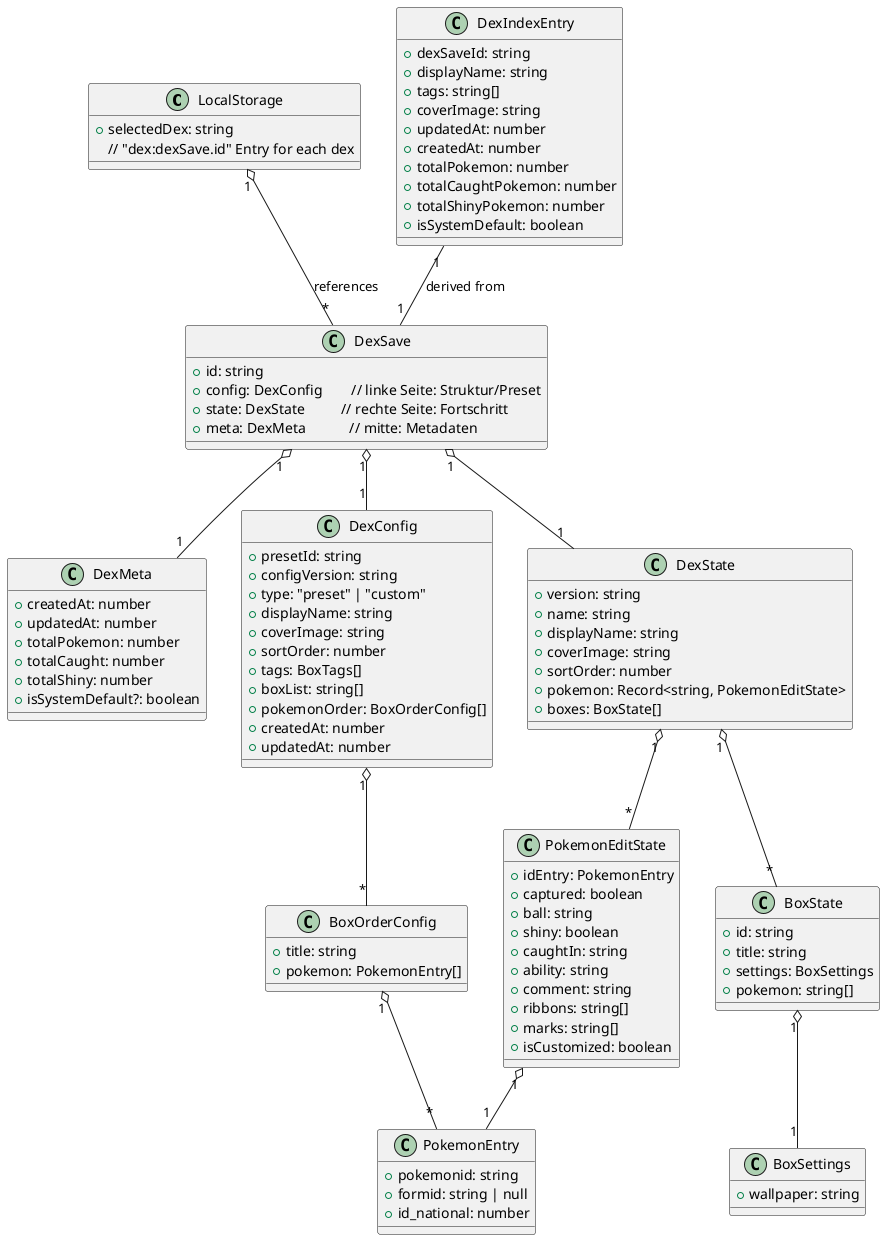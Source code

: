 @startuml
class LocalStorage {
  +selectedDex: string
  // "dex:dexSave.id" Entry for each dex
}

class DexSave {
  +id: string
  +config: DexConfig        // linke Seite: Struktur/Preset
  +state: DexState          // rechte Seite: Fortschritt
  +meta: DexMeta            // mitte: Metadaten 
}

' ---- Mitte: Metadaten ----

class DexMeta {
  +createdAt: number
	+updatedAt: number
	+totalPokemon: number
	+totalCaught: number
	+totalShiny: number
	+isSystemDefault?: boolean
}

' ---- Index Entry für UI Listen ----
class DexIndexEntry {
  +dexSaveId: string
  +displayName: string
  +tags: string[]
  +coverImage: string
  +updatedAt: number
  +createdAt: number
  +totalPokemon: number
  +totalCaughtPokemon: number
  +totalShinyPokemon: number
  +isSystemDefault: boolean
}

' ---- Linke Seite: Struktur des Pokedex ----
class DexConfig {
  +presetId: string
  +configVersion: string
  +type: "preset" | "custom"
  +displayName: string
  +coverImage: string
  +sortOrder: number
  +tags: BoxTags[]
  +boxList: string[]
  +pokemonOrder: BoxOrderConfig[]
  +createdAt: number
  +updatedAt: number
}

class BoxOrderConfig {
  +title: string
  +pokemon: PokemonEntry[]
}

class PokemonEntry {
  +pokemonid: string
  +formid: string | null
  +id_national: number
}

' ---- Rechte Seite: User State ----
class DexState {
  +version: string
  +name: string
  +displayName: string
  +coverImage: string
  +sortOrder: number
  +pokemon: Record<string, PokemonEditState>
  +boxes: BoxState[]
}

class PokemonEditState {
  +idEntry: PokemonEntry
  +captured: boolean
  +ball: string
  +shiny: boolean
  +caughtIn: string
  +ability: string
  +comment: string
  +ribbons: string[]
  +marks: string[]
  +isCustomized: boolean
}

class BoxState {
  +id: string
  +title: string
  +settings: BoxSettings
  +pokemon: string[]
}

class BoxSettings {
  +wallpaper: string
}

' ---- Beziehungen ----
LocalStorage "1" o-- "*" DexSave : references
DexSave "1" o-- "1" DexConfig
DexSave "1" o-- "1" DexMeta
DexSave "1" o-- "1" DexState
DexIndexEntry "1" -- "1" DexSave : derived from
DexConfig "1" o-- "*" BoxOrderConfig
BoxOrderConfig "1" o-- "*" PokemonEntry
DexState "1" o-- "*" PokemonEditState
DexState "1" o-- "*" BoxState
BoxState "1" o-- "1" BoxSettings
PokemonEditState "1" o-- "1" PokemonEntry
@enduml
